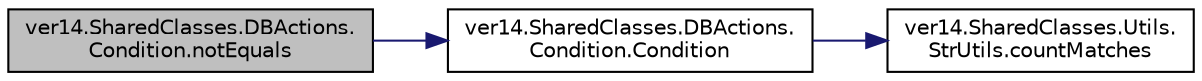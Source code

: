 digraph "ver14.SharedClasses.DBActions.Condition.notEquals"
{
 // LATEX_PDF_SIZE
  edge [fontname="Helvetica",fontsize="10",labelfontname="Helvetica",labelfontsize="10"];
  node [fontname="Helvetica",fontsize="10",shape=record];
  rankdir="LR";
  Node1 [label="ver14.SharedClasses.DBActions.\lCondition.notEquals",height=0.2,width=0.4,color="black", fillcolor="grey75", style="filled", fontcolor="black",tooltip=" "];
  Node1 -> Node2 [color="midnightblue",fontsize="10",style="solid"];
  Node2 [label="ver14.SharedClasses.DBActions.\lCondition.Condition",height=0.2,width=0.4,color="black", fillcolor="white", style="filled",URL="$classver14_1_1_shared_classes_1_1_d_b_actions_1_1_condition.html#a91cd770e74b27d93bbd19f1d81e09ed5",tooltip=" "];
  Node2 -> Node3 [color="midnightblue",fontsize="10",style="solid"];
  Node3 [label="ver14.SharedClasses.Utils.\lStrUtils.countMatches",height=0.2,width=0.4,color="black", fillcolor="white", style="filled",URL="$classver14_1_1_shared_classes_1_1_utils_1_1_str_utils.html#a48d52987196416871f7188bb1f0736bc",tooltip=" "];
}

